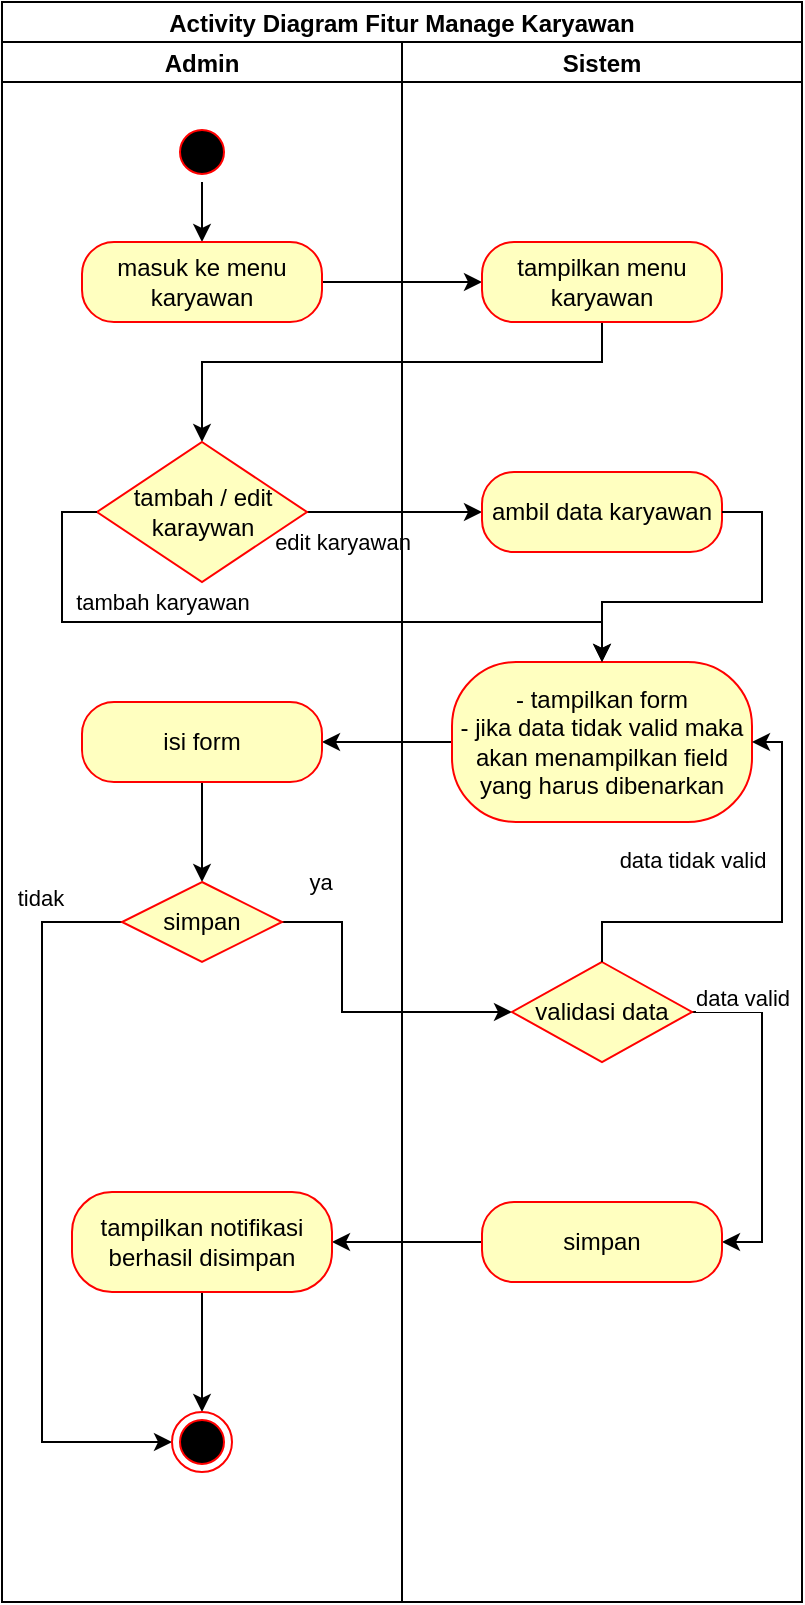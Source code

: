 <mxfile version="14.8.6" type="device" pages="2"><diagram id="woJ5UIZCm_doPgxT3oIV" name="manage_karyawan"><mxGraphModel dx="1185" dy="588" grid="1" gridSize="10" guides="1" tooltips="1" connect="1" arrows="1" fold="1" page="1" pageScale="1" pageWidth="850" pageHeight="1100" math="0" shadow="0"><root><mxCell id="0"/><mxCell id="1" parent="0"/><mxCell id="-cO8AKlZAQluuIKUi7_b-1" value="Activity Diagram Fitur Manage Karyawan" style="swimlane;childLayout=stackLayout;resizeParent=1;resizeParentMax=0;startSize=20;" vertex="1" parent="1"><mxGeometry x="110" y="130" width="400" height="800" as="geometry"/></mxCell><mxCell id="-cO8AKlZAQluuIKUi7_b-12" value="" style="edgeStyle=orthogonalEdgeStyle;rounded=0;orthogonalLoop=1;jettySize=auto;html=1;" edge="1" parent="-cO8AKlZAQluuIKUi7_b-1" source="-cO8AKlZAQluuIKUi7_b-8" target="-cO8AKlZAQluuIKUi7_b-11"><mxGeometry relative="1" as="geometry"/></mxCell><mxCell id="-cO8AKlZAQluuIKUi7_b-19" style="edgeStyle=orthogonalEdgeStyle;rounded=0;orthogonalLoop=1;jettySize=auto;html=1;" edge="1" parent="-cO8AKlZAQluuIKUi7_b-1" source="-cO8AKlZAQluuIKUi7_b-15" target="-cO8AKlZAQluuIKUi7_b-18"><mxGeometry relative="1" as="geometry"/></mxCell><mxCell id="-cO8AKlZAQluuIKUi7_b-21" value="edit karyawan" style="edgeLabel;html=1;align=center;verticalAlign=middle;resizable=0;points=[];" vertex="1" connectable="0" parent="-cO8AKlZAQluuIKUi7_b-19"><mxGeometry x="-0.276" y="1" relative="1" as="geometry"><mxPoint x="-14" y="16" as="offset"/></mxGeometry></mxCell><mxCell id="-cO8AKlZAQluuIKUi7_b-20" style="edgeStyle=orthogonalEdgeStyle;rounded=0;orthogonalLoop=1;jettySize=auto;html=1;" edge="1" parent="-cO8AKlZAQluuIKUi7_b-1" source="-cO8AKlZAQluuIKUi7_b-11" target="-cO8AKlZAQluuIKUi7_b-15"><mxGeometry relative="1" as="geometry"><Array as="points"><mxPoint x="300" y="180"/><mxPoint x="100" y="180"/></Array></mxGeometry></mxCell><mxCell id="-cO8AKlZAQluuIKUi7_b-43" style="edgeStyle=orthogonalEdgeStyle;rounded=0;orthogonalLoop=1;jettySize=auto;html=1;entryX=1;entryY=0.5;entryDx=0;entryDy=0;" edge="1" parent="-cO8AKlZAQluuIKUi7_b-1" source="-cO8AKlZAQluuIKUi7_b-24" target="-cO8AKlZAQluuIKUi7_b-22"><mxGeometry relative="1" as="geometry"/></mxCell><mxCell id="-cO8AKlZAQluuIKUi7_b-47" style="edgeStyle=orthogonalEdgeStyle;rounded=0;orthogonalLoop=1;jettySize=auto;html=1;entryX=0;entryY=0.5;entryDx=0;entryDy=0;" edge="1" parent="-cO8AKlZAQluuIKUi7_b-1" source="-cO8AKlZAQluuIKUi7_b-26" target="-cO8AKlZAQluuIKUi7_b-31"><mxGeometry relative="1" as="geometry"><Array as="points"><mxPoint x="170" y="460"/><mxPoint x="170" y="505"/></Array></mxGeometry></mxCell><mxCell id="-cO8AKlZAQluuIKUi7_b-48" value="ya" style="edgeLabel;html=1;align=center;verticalAlign=middle;resizable=0;points=[];" vertex="1" connectable="0" parent="-cO8AKlZAQluuIKUi7_b-47"><mxGeometry x="-0.739" relative="1" as="geometry"><mxPoint x="-2" y="-20" as="offset"/></mxGeometry></mxCell><mxCell id="-cO8AKlZAQluuIKUi7_b-53" style="edgeStyle=orthogonalEdgeStyle;rounded=0;orthogonalLoop=1;jettySize=auto;html=1;entryX=1;entryY=0.5;entryDx=0;entryDy=0;" edge="1" parent="-cO8AKlZAQluuIKUi7_b-1" source="-cO8AKlZAQluuIKUi7_b-34" target="-cO8AKlZAQluuIKUi7_b-36"><mxGeometry relative="1" as="geometry"/></mxCell><mxCell id="-cO8AKlZAQluuIKUi7_b-2" value="Admin" style="swimlane;startSize=20;aspect=fixed;" vertex="1" parent="-cO8AKlZAQluuIKUi7_b-1"><mxGeometry y="20" width="200" height="780" as="geometry"/></mxCell><mxCell id="-cO8AKlZAQluuIKUi7_b-10" style="edgeStyle=orthogonalEdgeStyle;rounded=0;orthogonalLoop=1;jettySize=auto;html=1;" edge="1" parent="-cO8AKlZAQluuIKUi7_b-2" source="-cO8AKlZAQluuIKUi7_b-5" target="-cO8AKlZAQluuIKUi7_b-8"><mxGeometry relative="1" as="geometry"/></mxCell><mxCell id="-cO8AKlZAQluuIKUi7_b-5" value="" style="ellipse;html=1;shape=startState;fillColor=#000000;strokeColor=#ff0000;" vertex="1" parent="-cO8AKlZAQluuIKUi7_b-2"><mxGeometry x="85" y="40" width="30" height="30" as="geometry"/></mxCell><mxCell id="-cO8AKlZAQluuIKUi7_b-8" value="masuk ke menu karyawan" style="rounded=1;whiteSpace=wrap;html=1;arcSize=40;fontColor=#000000;fillColor=#ffffc0;strokeColor=#ff0000;" vertex="1" parent="-cO8AKlZAQluuIKUi7_b-2"><mxGeometry x="40" y="100" width="120" height="40" as="geometry"/></mxCell><mxCell id="-cO8AKlZAQluuIKUi7_b-15" value="tambah / edit karaywan" style="rhombus;whiteSpace=wrap;html=1;fillColor=#ffffc0;strokeColor=#ff0000;" vertex="1" parent="-cO8AKlZAQluuIKUi7_b-2"><mxGeometry x="47.5" y="200" width="105" height="70" as="geometry"/></mxCell><mxCell id="-cO8AKlZAQluuIKUi7_b-44" style="edgeStyle=orthogonalEdgeStyle;rounded=0;orthogonalLoop=1;jettySize=auto;html=1;entryX=0.5;entryY=0;entryDx=0;entryDy=0;" edge="1" parent="-cO8AKlZAQluuIKUi7_b-2" source="-cO8AKlZAQluuIKUi7_b-22" target="-cO8AKlZAQluuIKUi7_b-26"><mxGeometry relative="1" as="geometry"/></mxCell><mxCell id="-cO8AKlZAQluuIKUi7_b-22" value="isi form" style="rounded=1;whiteSpace=wrap;html=1;arcSize=40;fontColor=#000000;fillColor=#ffffc0;strokeColor=#ff0000;" vertex="1" parent="-cO8AKlZAQluuIKUi7_b-2"><mxGeometry x="40" y="330" width="120" height="40" as="geometry"/></mxCell><mxCell id="-cO8AKlZAQluuIKUi7_b-45" style="edgeStyle=orthogonalEdgeStyle;rounded=0;orthogonalLoop=1;jettySize=auto;html=1;entryX=0;entryY=0.5;entryDx=0;entryDy=0;exitX=0;exitY=0.5;exitDx=0;exitDy=0;" edge="1" parent="-cO8AKlZAQluuIKUi7_b-2" source="-cO8AKlZAQluuIKUi7_b-26" target="-cO8AKlZAQluuIKUi7_b-40"><mxGeometry relative="1" as="geometry"><Array as="points"><mxPoint x="20" y="440"/><mxPoint x="20" y="700"/></Array></mxGeometry></mxCell><mxCell id="-cO8AKlZAQluuIKUi7_b-46" value="tidak" style="edgeLabel;html=1;align=center;verticalAlign=middle;resizable=0;points=[];" vertex="1" connectable="0" parent="-cO8AKlZAQluuIKUi7_b-45"><mxGeometry x="-0.77" y="-1" relative="1" as="geometry"><mxPoint y="-14" as="offset"/></mxGeometry></mxCell><mxCell id="-cO8AKlZAQluuIKUi7_b-26" value="simpan" style="rhombus;whiteSpace=wrap;html=1;fillColor=#ffffc0;strokeColor=#ff0000;" vertex="1" parent="-cO8AKlZAQluuIKUi7_b-2"><mxGeometry x="60" y="420" width="80" height="40" as="geometry"/></mxCell><mxCell id="-cO8AKlZAQluuIKUi7_b-54" style="edgeStyle=orthogonalEdgeStyle;rounded=0;orthogonalLoop=1;jettySize=auto;html=1;" edge="1" parent="-cO8AKlZAQluuIKUi7_b-2" source="-cO8AKlZAQluuIKUi7_b-36" target="-cO8AKlZAQluuIKUi7_b-40"><mxGeometry relative="1" as="geometry"/></mxCell><mxCell id="-cO8AKlZAQluuIKUi7_b-36" value="tampilkan notifikasi berhasil disimpan" style="rounded=1;whiteSpace=wrap;html=1;arcSize=40;fontColor=#000000;fillColor=#ffffc0;strokeColor=#ff0000;" vertex="1" parent="-cO8AKlZAQluuIKUi7_b-2"><mxGeometry x="35" y="575" width="130" height="50" as="geometry"/></mxCell><mxCell id="-cO8AKlZAQluuIKUi7_b-40" value="" style="ellipse;html=1;shape=endState;fillColor=#000000;strokeColor=#ff0000;" vertex="1" parent="-cO8AKlZAQluuIKUi7_b-2"><mxGeometry x="85" y="685" width="30" height="30" as="geometry"/></mxCell><mxCell id="-cO8AKlZAQluuIKUi7_b-3" value="Sistem" style="swimlane;startSize=20;" vertex="1" parent="-cO8AKlZAQluuIKUi7_b-1"><mxGeometry x="200" y="20" width="200" height="780" as="geometry"/></mxCell><mxCell id="-cO8AKlZAQluuIKUi7_b-11" value="tampilkan menu karyawan" style="rounded=1;whiteSpace=wrap;html=1;arcSize=40;fontColor=#000000;fillColor=#ffffc0;strokeColor=#ff0000;" vertex="1" parent="-cO8AKlZAQluuIKUi7_b-3"><mxGeometry x="40" y="100" width="120" height="40" as="geometry"/></mxCell><mxCell id="-cO8AKlZAQluuIKUi7_b-18" value="ambil data karyawan" style="rounded=1;whiteSpace=wrap;html=1;arcSize=40;fontColor=#000000;fillColor=#ffffc0;strokeColor=#ff0000;" vertex="1" parent="-cO8AKlZAQluuIKUi7_b-3"><mxGeometry x="40" y="215.0" width="120" height="40" as="geometry"/></mxCell><mxCell id="-cO8AKlZAQluuIKUi7_b-24" value="- tampilkan form&lt;br&gt;- jika data tidak valid maka akan menampilkan field yang harus dibenarkan" style="rounded=1;whiteSpace=wrap;html=1;arcSize=40;fontColor=#000000;fillColor=#ffffc0;strokeColor=#ff0000;" vertex="1" parent="-cO8AKlZAQluuIKUi7_b-3"><mxGeometry x="25" y="310" width="150" height="80" as="geometry"/></mxCell><mxCell id="-cO8AKlZAQluuIKUi7_b-49" style="edgeStyle=orthogonalEdgeStyle;rounded=0;orthogonalLoop=1;jettySize=auto;html=1;entryX=1;entryY=0.5;entryDx=0;entryDy=0;exitX=1;exitY=0.5;exitDx=0;exitDy=0;" edge="1" parent="-cO8AKlZAQluuIKUi7_b-3" source="-cO8AKlZAQluuIKUi7_b-31" target="-cO8AKlZAQluuIKUi7_b-34"><mxGeometry relative="1" as="geometry"/></mxCell><mxCell id="-cO8AKlZAQluuIKUi7_b-50" value="data valid" style="edgeLabel;html=1;align=center;verticalAlign=middle;resizable=0;points=[];" vertex="1" connectable="0" parent="-cO8AKlZAQluuIKUi7_b-49"><mxGeometry x="-0.296" y="1" relative="1" as="geometry"><mxPoint x="-11" y="-32" as="offset"/></mxGeometry></mxCell><mxCell id="-cO8AKlZAQluuIKUi7_b-31" value="validasi data" style="rhombus;whiteSpace=wrap;html=1;fillColor=#ffffc0;strokeColor=#ff0000;" vertex="1" parent="-cO8AKlZAQluuIKUi7_b-3"><mxGeometry x="55" y="460" width="90" height="50" as="geometry"/></mxCell><mxCell id="-cO8AKlZAQluuIKUi7_b-34" value="simpan" style="rounded=1;whiteSpace=wrap;html=1;arcSize=40;fontColor=#000000;fillColor=#ffffc0;strokeColor=#ff0000;" vertex="1" parent="-cO8AKlZAQluuIKUi7_b-3"><mxGeometry x="40" y="580" width="120" height="40" as="geometry"/></mxCell><mxCell id="-cO8AKlZAQluuIKUi7_b-51" style="edgeStyle=orthogonalEdgeStyle;rounded=0;orthogonalLoop=1;jettySize=auto;html=1;entryX=1;entryY=0.5;entryDx=0;entryDy=0;exitX=0.5;exitY=0;exitDx=0;exitDy=0;" edge="1" parent="-cO8AKlZAQluuIKUi7_b-3" source="-cO8AKlZAQluuIKUi7_b-31" target="-cO8AKlZAQluuIKUi7_b-24"><mxGeometry relative="1" as="geometry"><Array as="points"><mxPoint x="100" y="440"/><mxPoint x="190" y="440"/><mxPoint x="190" y="350"/></Array></mxGeometry></mxCell><mxCell id="-cO8AKlZAQluuIKUi7_b-52" value="data tidak valid" style="edgeLabel;html=1;align=center;verticalAlign=middle;resizable=0;points=[];" vertex="1" connectable="0" parent="-cO8AKlZAQluuIKUi7_b-51"><mxGeometry x="0.248" relative="1" as="geometry"><mxPoint x="-45" y="-7" as="offset"/></mxGeometry></mxCell><mxCell id="-cO8AKlZAQluuIKUi7_b-41" value="" style="edgeStyle=orthogonalEdgeStyle;rounded=0;orthogonalLoop=1;jettySize=auto;html=1;entryX=0.5;entryY=0;entryDx=0;entryDy=0;exitX=0;exitY=0.5;exitDx=0;exitDy=0;" edge="1" parent="-cO8AKlZAQluuIKUi7_b-1" source="-cO8AKlZAQluuIKUi7_b-15" target="-cO8AKlZAQluuIKUi7_b-24"><mxGeometry relative="1" as="geometry"><Array as="points"><mxPoint x="30" y="255"/><mxPoint x="30" y="310"/><mxPoint x="300" y="310"/></Array></mxGeometry></mxCell><mxCell id="-cO8AKlZAQluuIKUi7_b-42" value="tambah karyawan" style="edgeLabel;html=1;align=center;verticalAlign=middle;resizable=0;points=[];" vertex="1" connectable="0" parent="-cO8AKlZAQluuIKUi7_b-41"><mxGeometry x="-0.466" y="3" relative="1" as="geometry"><mxPoint x="25" y="-7" as="offset"/></mxGeometry></mxCell><mxCell id="-cO8AKlZAQluuIKUi7_b-56" style="edgeStyle=orthogonalEdgeStyle;rounded=0;orthogonalLoop=1;jettySize=auto;html=1;exitX=1;exitY=0.5;exitDx=0;exitDy=0;" edge="1" parent="1" source="-cO8AKlZAQluuIKUi7_b-18"><mxGeometry relative="1" as="geometry"><mxPoint x="410" y="460" as="targetPoint"/><Array as="points"><mxPoint x="490" y="385"/><mxPoint x="490" y="430"/><mxPoint x="410" y="430"/></Array></mxGeometry></mxCell></root></mxGraphModel></diagram><diagram id="35nmY56p9IqWP4SW-B5s" name="Page-2"><mxGraphModel dx="1422" dy="705" grid="1" gridSize="10" guides="1" tooltips="1" connect="1" arrows="1" fold="1" page="1" pageScale="1" pageWidth="850" pageHeight="1100" math="0" shadow="0"><root><mxCell id="SZyDOl8Fep-JdiZYVulz-0"/><mxCell id="SZyDOl8Fep-JdiZYVulz-1" parent="SZyDOl8Fep-JdiZYVulz-0"/></root></mxGraphModel></diagram></mxfile>